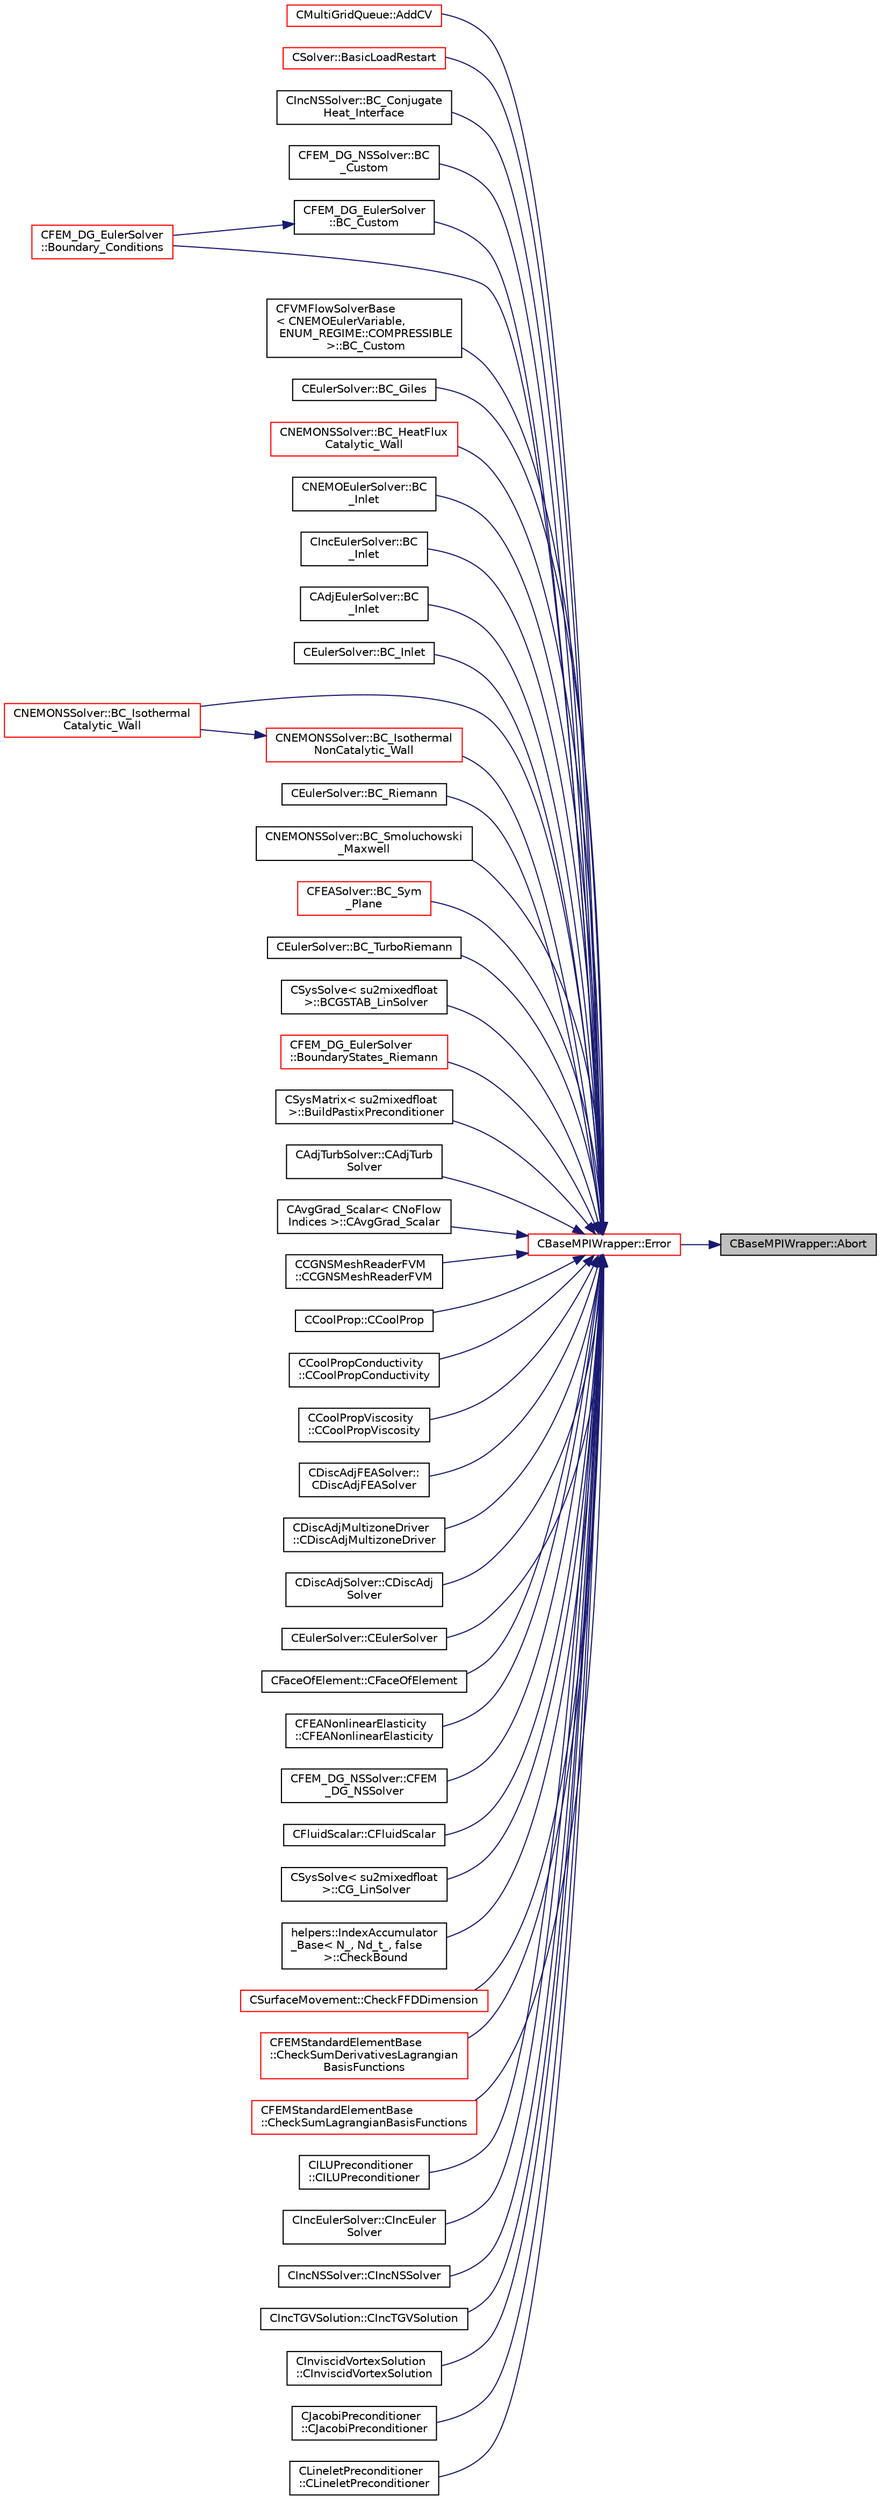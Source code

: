 digraph "CBaseMPIWrapper::Abort"
{
 // LATEX_PDF_SIZE
  edge [fontname="Helvetica",fontsize="10",labelfontname="Helvetica",labelfontsize="10"];
  node [fontname="Helvetica",fontsize="10",shape=record];
  rankdir="RL";
  Node1 [label="CBaseMPIWrapper::Abort",height=0.2,width=0.4,color="black", fillcolor="grey75", style="filled", fontcolor="black",tooltip=" "];
  Node1 -> Node2 [dir="back",color="midnightblue",fontsize="10",style="solid",fontname="Helvetica"];
  Node2 [label="CBaseMPIWrapper::Error",height=0.2,width=0.4,color="red", fillcolor="white", style="filled",URL="$classCBaseMPIWrapper.html#a04457c47629bda56704e6a8804833eeb",tooltip=" "];
  Node2 -> Node3 [dir="back",color="midnightblue",fontsize="10",style="solid",fontname="Helvetica"];
  Node3 [label="CMultiGridQueue::AddCV",height=0.2,width=0.4,color="red", fillcolor="white", style="filled",URL="$classCMultiGridQueue.html#aaa93b8640f9087eca623da1ab3477794",tooltip="Add a new CV to the list."];
  Node2 -> Node9 [dir="back",color="midnightblue",fontsize="10",style="solid",fontname="Helvetica"];
  Node9 [label="CSolver::BasicLoadRestart",height=0.2,width=0.4,color="red", fillcolor="white", style="filled",URL="$classCSolver.html#a1da07a1447b99015b8d1ea6f1238c332",tooltip="Loads the solution from the restart file."];
  Node2 -> Node12 [dir="back",color="midnightblue",fontsize="10",style="solid",fontname="Helvetica"];
  Node12 [label="CIncNSSolver::BC_Conjugate\lHeat_Interface",height=0.2,width=0.4,color="black", fillcolor="white", style="filled",URL="$classCIncNSSolver.html#a20df3bf692b483420474f500c981584f",tooltip="Impose the (received) conjugate heat variables."];
  Node2 -> Node13 [dir="back",color="midnightblue",fontsize="10",style="solid",fontname="Helvetica"];
  Node13 [label="CFEM_DG_NSSolver::BC\l_Custom",height=0.2,width=0.4,color="black", fillcolor="white", style="filled",URL="$classCFEM__DG__NSSolver.html#acd2193a119fc1162909b554e8acf11b2",tooltip="Impose the user customized boundary condition."];
  Node2 -> Node14 [dir="back",color="midnightblue",fontsize="10",style="solid",fontname="Helvetica"];
  Node14 [label="CFEM_DG_EulerSolver\l::BC_Custom",height=0.2,width=0.4,color="black", fillcolor="white", style="filled",URL="$classCFEM__DG__EulerSolver.html#a0e63fc77fc810025d45bfd8e0bf4d6dd",tooltip="Impose the user customized boundary condition. It is a virtual function, because for Navier-Stokes it..."];
  Node14 -> Node15 [dir="back",color="midnightblue",fontsize="10",style="solid",fontname="Helvetica"];
  Node15 [label="CFEM_DG_EulerSolver\l::Boundary_Conditions",height=0.2,width=0.4,color="red", fillcolor="white", style="filled",URL="$classCFEM__DG__EulerSolver.html#ae37f8eba6d7793bc4edb5de6e26f992d",tooltip="Function, which computes the spatial residual for the DG discretization."];
  Node2 -> Node19 [dir="back",color="midnightblue",fontsize="10",style="solid",fontname="Helvetica"];
  Node19 [label="CFVMFlowSolverBase\l\< CNEMOEulerVariable,\l ENUM_REGIME::COMPRESSIBLE\l \>::BC_Custom",height=0.2,width=0.4,color="black", fillcolor="white", style="filled",URL="$classCFVMFlowSolverBase.html#a51801a9f54e9b4184f58a7becda5bd04",tooltip="Impose a custom or verification boundary condition."];
  Node2 -> Node20 [dir="back",color="midnightblue",fontsize="10",style="solid",fontname="Helvetica"];
  Node20 [label="CEulerSolver::BC_Giles",height=0.2,width=0.4,color="black", fillcolor="white", style="filled",URL="$classCEulerSolver.html#a40fad0a57e8dcba8a8f4d4fa8eab02f0",tooltip="Impose the boundary condition using characteristic recostruction."];
  Node2 -> Node21 [dir="back",color="midnightblue",fontsize="10",style="solid",fontname="Helvetica"];
  Node21 [label="CNEMONSSolver::BC_HeatFlux\lCatalytic_Wall",height=0.2,width=0.4,color="red", fillcolor="white", style="filled",URL="$classCNEMONSSolver.html#a1d9ff4495625b00bfbf46b3ad87c4167",tooltip="Impose a constant heat-flux condition at the wall."];
  Node2 -> Node23 [dir="back",color="midnightblue",fontsize="10",style="solid",fontname="Helvetica"];
  Node23 [label="CNEMOEulerSolver::BC\l_Inlet",height=0.2,width=0.4,color="black", fillcolor="white", style="filled",URL="$classCNEMOEulerSolver.html#a715d85f7c0791a1258fba5746257cba0",tooltip="Impose a subsonic inlet boundary condition."];
  Node2 -> Node24 [dir="back",color="midnightblue",fontsize="10",style="solid",fontname="Helvetica"];
  Node24 [label="CIncEulerSolver::BC\l_Inlet",height=0.2,width=0.4,color="black", fillcolor="white", style="filled",URL="$classCIncEulerSolver.html#ac0b00dbc68bbd80aa48f6249c6ea5c38",tooltip="Impose a subsonic inlet boundary condition."];
  Node2 -> Node25 [dir="back",color="midnightblue",fontsize="10",style="solid",fontname="Helvetica"];
  Node25 [label="CAdjEulerSolver::BC\l_Inlet",height=0.2,width=0.4,color="black", fillcolor="white", style="filled",URL="$classCAdjEulerSolver.html#ae32700e955c44bc12de7a818d8e412bf",tooltip="Impose the inlet boundary condition."];
  Node2 -> Node26 [dir="back",color="midnightblue",fontsize="10",style="solid",fontname="Helvetica"];
  Node26 [label="CEulerSolver::BC_Inlet",height=0.2,width=0.4,color="black", fillcolor="white", style="filled",URL="$classCEulerSolver.html#a908e4ec3ecb8f2f8af197bb30a1aed70",tooltip="Impose a subsonic inlet boundary condition."];
  Node2 -> Node27 [dir="back",color="midnightblue",fontsize="10",style="solid",fontname="Helvetica"];
  Node27 [label="CNEMONSSolver::BC_Isothermal\lCatalytic_Wall",height=0.2,width=0.4,color="red", fillcolor="white", style="filled",URL="$classCNEMONSSolver.html#ae3d2c5f1c94cb3d01b7f351ce3105f31",tooltip="Impose the Navier-Stokes boundary condition (strong)."];
  Node2 -> Node29 [dir="back",color="midnightblue",fontsize="10",style="solid",fontname="Helvetica"];
  Node29 [label="CNEMONSSolver::BC_Isothermal\lNonCatalytic_Wall",height=0.2,width=0.4,color="red", fillcolor="white", style="filled",URL="$classCNEMONSSolver.html#a1c4746b9e1e0c7232f1bd06535c22b14",tooltip="Impose the Navier-Stokes boundary condition (strong)."];
  Node29 -> Node27 [dir="back",color="midnightblue",fontsize="10",style="solid",fontname="Helvetica"];
  Node2 -> Node30 [dir="back",color="midnightblue",fontsize="10",style="solid",fontname="Helvetica"];
  Node30 [label="CEulerSolver::BC_Riemann",height=0.2,width=0.4,color="black", fillcolor="white", style="filled",URL="$classCEulerSolver.html#a4ad4a65b3fc5a51b1561436736f7f7ca",tooltip="Impose the boundary condition using characteristic recostruction."];
  Node2 -> Node31 [dir="back",color="midnightblue",fontsize="10",style="solid",fontname="Helvetica"];
  Node31 [label="CNEMONSSolver::BC_Smoluchowski\l_Maxwell",height=0.2,width=0.4,color="black", fillcolor="white", style="filled",URL="$classCNEMONSSolver.html#aa32b1221a071e0ecd2de381615b8adca",tooltip="Impose the Navier-Stokes boundary condition (strong)."];
  Node2 -> Node32 [dir="back",color="midnightblue",fontsize="10",style="solid",fontname="Helvetica"];
  Node32 [label="CFEASolver::BC_Sym\l_Plane",height=0.2,width=0.4,color="red", fillcolor="white", style="filled",URL="$classCFEASolver.html#af0a805865c44d83408700f36050555ab",tooltip="Symmetry boundary conditions."];
  Node2 -> Node36 [dir="back",color="midnightblue",fontsize="10",style="solid",fontname="Helvetica"];
  Node36 [label="CEulerSolver::BC_TurboRiemann",height=0.2,width=0.4,color="black", fillcolor="white", style="filled",URL="$classCEulerSolver.html#a8e036f2dff1d945d814c93a74159a3cc",tooltip="Impose the boundary condition using characteristic recostruction."];
  Node2 -> Node37 [dir="back",color="midnightblue",fontsize="10",style="solid",fontname="Helvetica"];
  Node37 [label="CSysSolve\< su2mixedfloat\l \>::BCGSTAB_LinSolver",height=0.2,width=0.4,color="black", fillcolor="white", style="filled",URL="$classCSysSolve.html#a5e6082f2809d00f2b0ca30ee6177460b",tooltip="Biconjugate Gradient Stabilized Method (BCGSTAB)"];
  Node2 -> Node15 [dir="back",color="midnightblue",fontsize="10",style="solid",fontname="Helvetica"];
  Node2 -> Node38 [dir="back",color="midnightblue",fontsize="10",style="solid",fontname="Helvetica"];
  Node38 [label="CFEM_DG_EulerSolver\l::BoundaryStates_Riemann",height=0.2,width=0.4,color="red", fillcolor="white", style="filled",URL="$classCFEM__DG__EulerSolver.html#a5bfdc0bca1daa8e5d716d4fc3c7f5867",tooltip="Function, which computes the boundary states in the integration points of the boundary face by applyi..."];
  Node2 -> Node41 [dir="back",color="midnightblue",fontsize="10",style="solid",fontname="Helvetica"];
  Node41 [label="CSysMatrix\< su2mixedfloat\l \>::BuildPastixPreconditioner",height=0.2,width=0.4,color="black", fillcolor="white", style="filled",URL="$classCSysMatrix.html#abdf7a58389d487eb22127304c4ba595f",tooltip="Factorize matrix using PaStiX."];
  Node2 -> Node42 [dir="back",color="midnightblue",fontsize="10",style="solid",fontname="Helvetica"];
  Node42 [label="CAdjTurbSolver::CAdjTurb\lSolver",height=0.2,width=0.4,color="black", fillcolor="white", style="filled",URL="$classCAdjTurbSolver.html#a621bdae0b081f25a67425cc037cd90a2",tooltip=" "];
  Node2 -> Node43 [dir="back",color="midnightblue",fontsize="10",style="solid",fontname="Helvetica"];
  Node43 [label="CAvgGrad_Scalar\< CNoFlow\lIndices \>::CAvgGrad_Scalar",height=0.2,width=0.4,color="black", fillcolor="white", style="filled",URL="$classCAvgGrad__Scalar.html#a72488f1c22b208a3b1127f9e458a17e9",tooltip="Constructor of the class."];
  Node2 -> Node44 [dir="back",color="midnightblue",fontsize="10",style="solid",fontname="Helvetica"];
  Node44 [label="CCGNSMeshReaderFVM\l::CCGNSMeshReaderFVM",height=0.2,width=0.4,color="black", fillcolor="white", style="filled",URL="$classCCGNSMeshReaderFVM.html#ab8c469095116f9b8a86a57d7e8024365",tooltip="Constructor of the CCGNSMeshReaderFVM class."];
  Node2 -> Node45 [dir="back",color="midnightblue",fontsize="10",style="solid",fontname="Helvetica"];
  Node45 [label="CCoolProp::CCoolProp",height=0.2,width=0.4,color="black", fillcolor="white", style="filled",URL="$classCCoolProp.html#a35bc3f11101813ffe9b74ff1bdd0982f",tooltip="Constructor of the class."];
  Node2 -> Node46 [dir="back",color="midnightblue",fontsize="10",style="solid",fontname="Helvetica"];
  Node46 [label="CCoolPropConductivity\l::CCoolPropConductivity",height=0.2,width=0.4,color="black", fillcolor="white", style="filled",URL="$classCCoolPropConductivity.html#afa5a534886557f8c18d0f090dd368c59",tooltip="Constructor of the class."];
  Node2 -> Node47 [dir="back",color="midnightblue",fontsize="10",style="solid",fontname="Helvetica"];
  Node47 [label="CCoolPropViscosity\l::CCoolPropViscosity",height=0.2,width=0.4,color="black", fillcolor="white", style="filled",URL="$classCCoolPropViscosity.html#a3ae5c1d48288b4e53241d759e0c35c76",tooltip="Constructor of the class."];
  Node2 -> Node48 [dir="back",color="midnightblue",fontsize="10",style="solid",fontname="Helvetica"];
  Node48 [label="CDiscAdjFEASolver::\lCDiscAdjFEASolver",height=0.2,width=0.4,color="black", fillcolor="white", style="filled",URL="$classCDiscAdjFEASolver.html#ae74a58b4ee4459687d1c4f4e0d0e15ff",tooltip=" "];
  Node2 -> Node49 [dir="back",color="midnightblue",fontsize="10",style="solid",fontname="Helvetica"];
  Node49 [label="CDiscAdjMultizoneDriver\l::CDiscAdjMultizoneDriver",height=0.2,width=0.4,color="black", fillcolor="white", style="filled",URL="$classCDiscAdjMultizoneDriver.html#a4cfdd2d2d3b7cc7a40052d13d918da2f",tooltip="Constructor of the class."];
  Node2 -> Node50 [dir="back",color="midnightblue",fontsize="10",style="solid",fontname="Helvetica"];
  Node50 [label="CDiscAdjSolver::CDiscAdj\lSolver",height=0.2,width=0.4,color="black", fillcolor="white", style="filled",URL="$classCDiscAdjSolver.html#aa229f12a021f2b1a7b4467fe000dc0b9",tooltip=" "];
  Node2 -> Node51 [dir="back",color="midnightblue",fontsize="10",style="solid",fontname="Helvetica"];
  Node51 [label="CEulerSolver::CEulerSolver",height=0.2,width=0.4,color="black", fillcolor="white", style="filled",URL="$classCEulerSolver.html#acb987947b2e76a9900605cb5fee72460",tooltip="Main constructor of this class."];
  Node2 -> Node52 [dir="back",color="midnightblue",fontsize="10",style="solid",fontname="Helvetica"];
  Node52 [label="CFaceOfElement::CFaceOfElement",height=0.2,width=0.4,color="black", fillcolor="white", style="filled",URL="$classCFaceOfElement.html#a45d14e85d44542ac2d21171f49406f55",tooltip=" "];
  Node2 -> Node53 [dir="back",color="midnightblue",fontsize="10",style="solid",fontname="Helvetica"];
  Node53 [label="CFEANonlinearElasticity\l::CFEANonlinearElasticity",height=0.2,width=0.4,color="black", fillcolor="white", style="filled",URL="$classCFEANonlinearElasticity.html#a0a2bcb223ab0c46c3834f0f8c00e49d8",tooltip="Constructor of the class."];
  Node2 -> Node54 [dir="back",color="midnightblue",fontsize="10",style="solid",fontname="Helvetica"];
  Node54 [label="CFEM_DG_NSSolver::CFEM\l_DG_NSSolver",height=0.2,width=0.4,color="black", fillcolor="white", style="filled",URL="$classCFEM__DG__NSSolver.html#ac5a18ef33fc677c41a8f25d05eea1318",tooltip=" "];
  Node2 -> Node55 [dir="back",color="midnightblue",fontsize="10",style="solid",fontname="Helvetica"];
  Node55 [label="CFluidScalar::CFluidScalar",height=0.2,width=0.4,color="black", fillcolor="white", style="filled",URL="$classCFluidScalar.html#a0424cef1839c30dde36bd1d0cab8ffdd",tooltip="Constructor of the class."];
  Node2 -> Node56 [dir="back",color="midnightblue",fontsize="10",style="solid",fontname="Helvetica"];
  Node56 [label="CSysSolve\< su2mixedfloat\l \>::CG_LinSolver",height=0.2,width=0.4,color="black", fillcolor="white", style="filled",URL="$classCSysSolve.html#a7a9229a415e4034095d4fbb2927acde3",tooltip="Conjugate Gradient method."];
  Node2 -> Node57 [dir="back",color="midnightblue",fontsize="10",style="solid",fontname="Helvetica"];
  Node57 [label="helpers::IndexAccumulator\l_Base\< N_, Nd_t_, false\l \>::CheckBound",height=0.2,width=0.4,color="black", fillcolor="white", style="filled",URL="$classhelpers_1_1IndexAccumulator__Base.html#a28d9fe090295b2cb30c64e5acb666ffd",tooltip=" "];
  Node2 -> Node58 [dir="back",color="midnightblue",fontsize="10",style="solid",fontname="Helvetica"];
  Node58 [label="CSurfaceMovement::CheckFFDDimension",height=0.2,width=0.4,color="red", fillcolor="white", style="filled",URL="$classCSurfaceMovement.html#ac96d720da758ca2e213d8198ba738525",tooltip="Check the intersections of the FFD with the surface."];
  Node2 -> Node68 [dir="back",color="midnightblue",fontsize="10",style="solid",fontname="Helvetica"];
  Node68 [label="CFEMStandardElementBase\l::CheckSumDerivativesLagrangian\lBasisFunctions",height=0.2,width=0.4,color="red", fillcolor="white", style="filled",URL="$classCFEMStandardElementBase.html#a6678f18399d16e04ad41a21f0f102248",tooltip="Function, which checks if the sum of the given derivatives of the Lagrangian interpolation functions ..."];
  Node2 -> Node72 [dir="back",color="midnightblue",fontsize="10",style="solid",fontname="Helvetica"];
  Node72 [label="CFEMStandardElementBase\l::CheckSumLagrangianBasisFunctions",height=0.2,width=0.4,color="red", fillcolor="white", style="filled",URL="$classCFEMStandardElementBase.html#a3cf5e836aba33c9d2bf088fed36d000b",tooltip="Function, which checks if the sum of the given Lagrangian interpolation functions is 1 in the points."];
  Node2 -> Node73 [dir="back",color="midnightblue",fontsize="10",style="solid",fontname="Helvetica"];
  Node73 [label="CILUPreconditioner\l::CILUPreconditioner",height=0.2,width=0.4,color="black", fillcolor="white", style="filled",URL="$classCILUPreconditioner.html#a2589de08cbf0802a61e14c0e77a7658c",tooltip="Constructor of the class."];
  Node2 -> Node74 [dir="back",color="midnightblue",fontsize="10",style="solid",fontname="Helvetica"];
  Node74 [label="CIncEulerSolver::CIncEuler\lSolver",height=0.2,width=0.4,color="black", fillcolor="white", style="filled",URL="$classCIncEulerSolver.html#a2a0c72c1d1d79e45c69da03e01f6281a",tooltip="Constructor of the class."];
  Node2 -> Node75 [dir="back",color="midnightblue",fontsize="10",style="solid",fontname="Helvetica"];
  Node75 [label="CIncNSSolver::CIncNSSolver",height=0.2,width=0.4,color="black", fillcolor="white", style="filled",URL="$classCIncNSSolver.html#a82152ac7e91fb1c5c073d98a1f08e2aa",tooltip="Constructor of the class."];
  Node2 -> Node76 [dir="back",color="midnightblue",fontsize="10",style="solid",fontname="Helvetica"];
  Node76 [label="CIncTGVSolution::CIncTGVSolution",height=0.2,width=0.4,color="black", fillcolor="white", style="filled",URL="$classCIncTGVSolution.html#a3ea2bca3a8d759b093049d71d69e5e33",tooltip=" "];
  Node2 -> Node77 [dir="back",color="midnightblue",fontsize="10",style="solid",fontname="Helvetica"];
  Node77 [label="CInviscidVortexSolution\l::CInviscidVortexSolution",height=0.2,width=0.4,color="black", fillcolor="white", style="filled",URL="$classCInviscidVortexSolution.html#a9fb38c20420c540927889c1769385d74",tooltip=" "];
  Node2 -> Node78 [dir="back",color="midnightblue",fontsize="10",style="solid",fontname="Helvetica"];
  Node78 [label="CJacobiPreconditioner\l::CJacobiPreconditioner",height=0.2,width=0.4,color="black", fillcolor="white", style="filled",URL="$classCJacobiPreconditioner.html#afe02ffa3912b6b8d1987469c18dac539",tooltip="Constructor of the class."];
  Node2 -> Node79 [dir="back",color="midnightblue",fontsize="10",style="solid",fontname="Helvetica"];
  Node79 [label="CLineletPreconditioner\l::CLineletPreconditioner",height=0.2,width=0.4,color="black", fillcolor="white", style="filled",URL="$classCLineletPreconditioner.html#a6e0a4933e2b28c35a75a8b0cac9a09f9",tooltip="Constructor of the class."];
}
